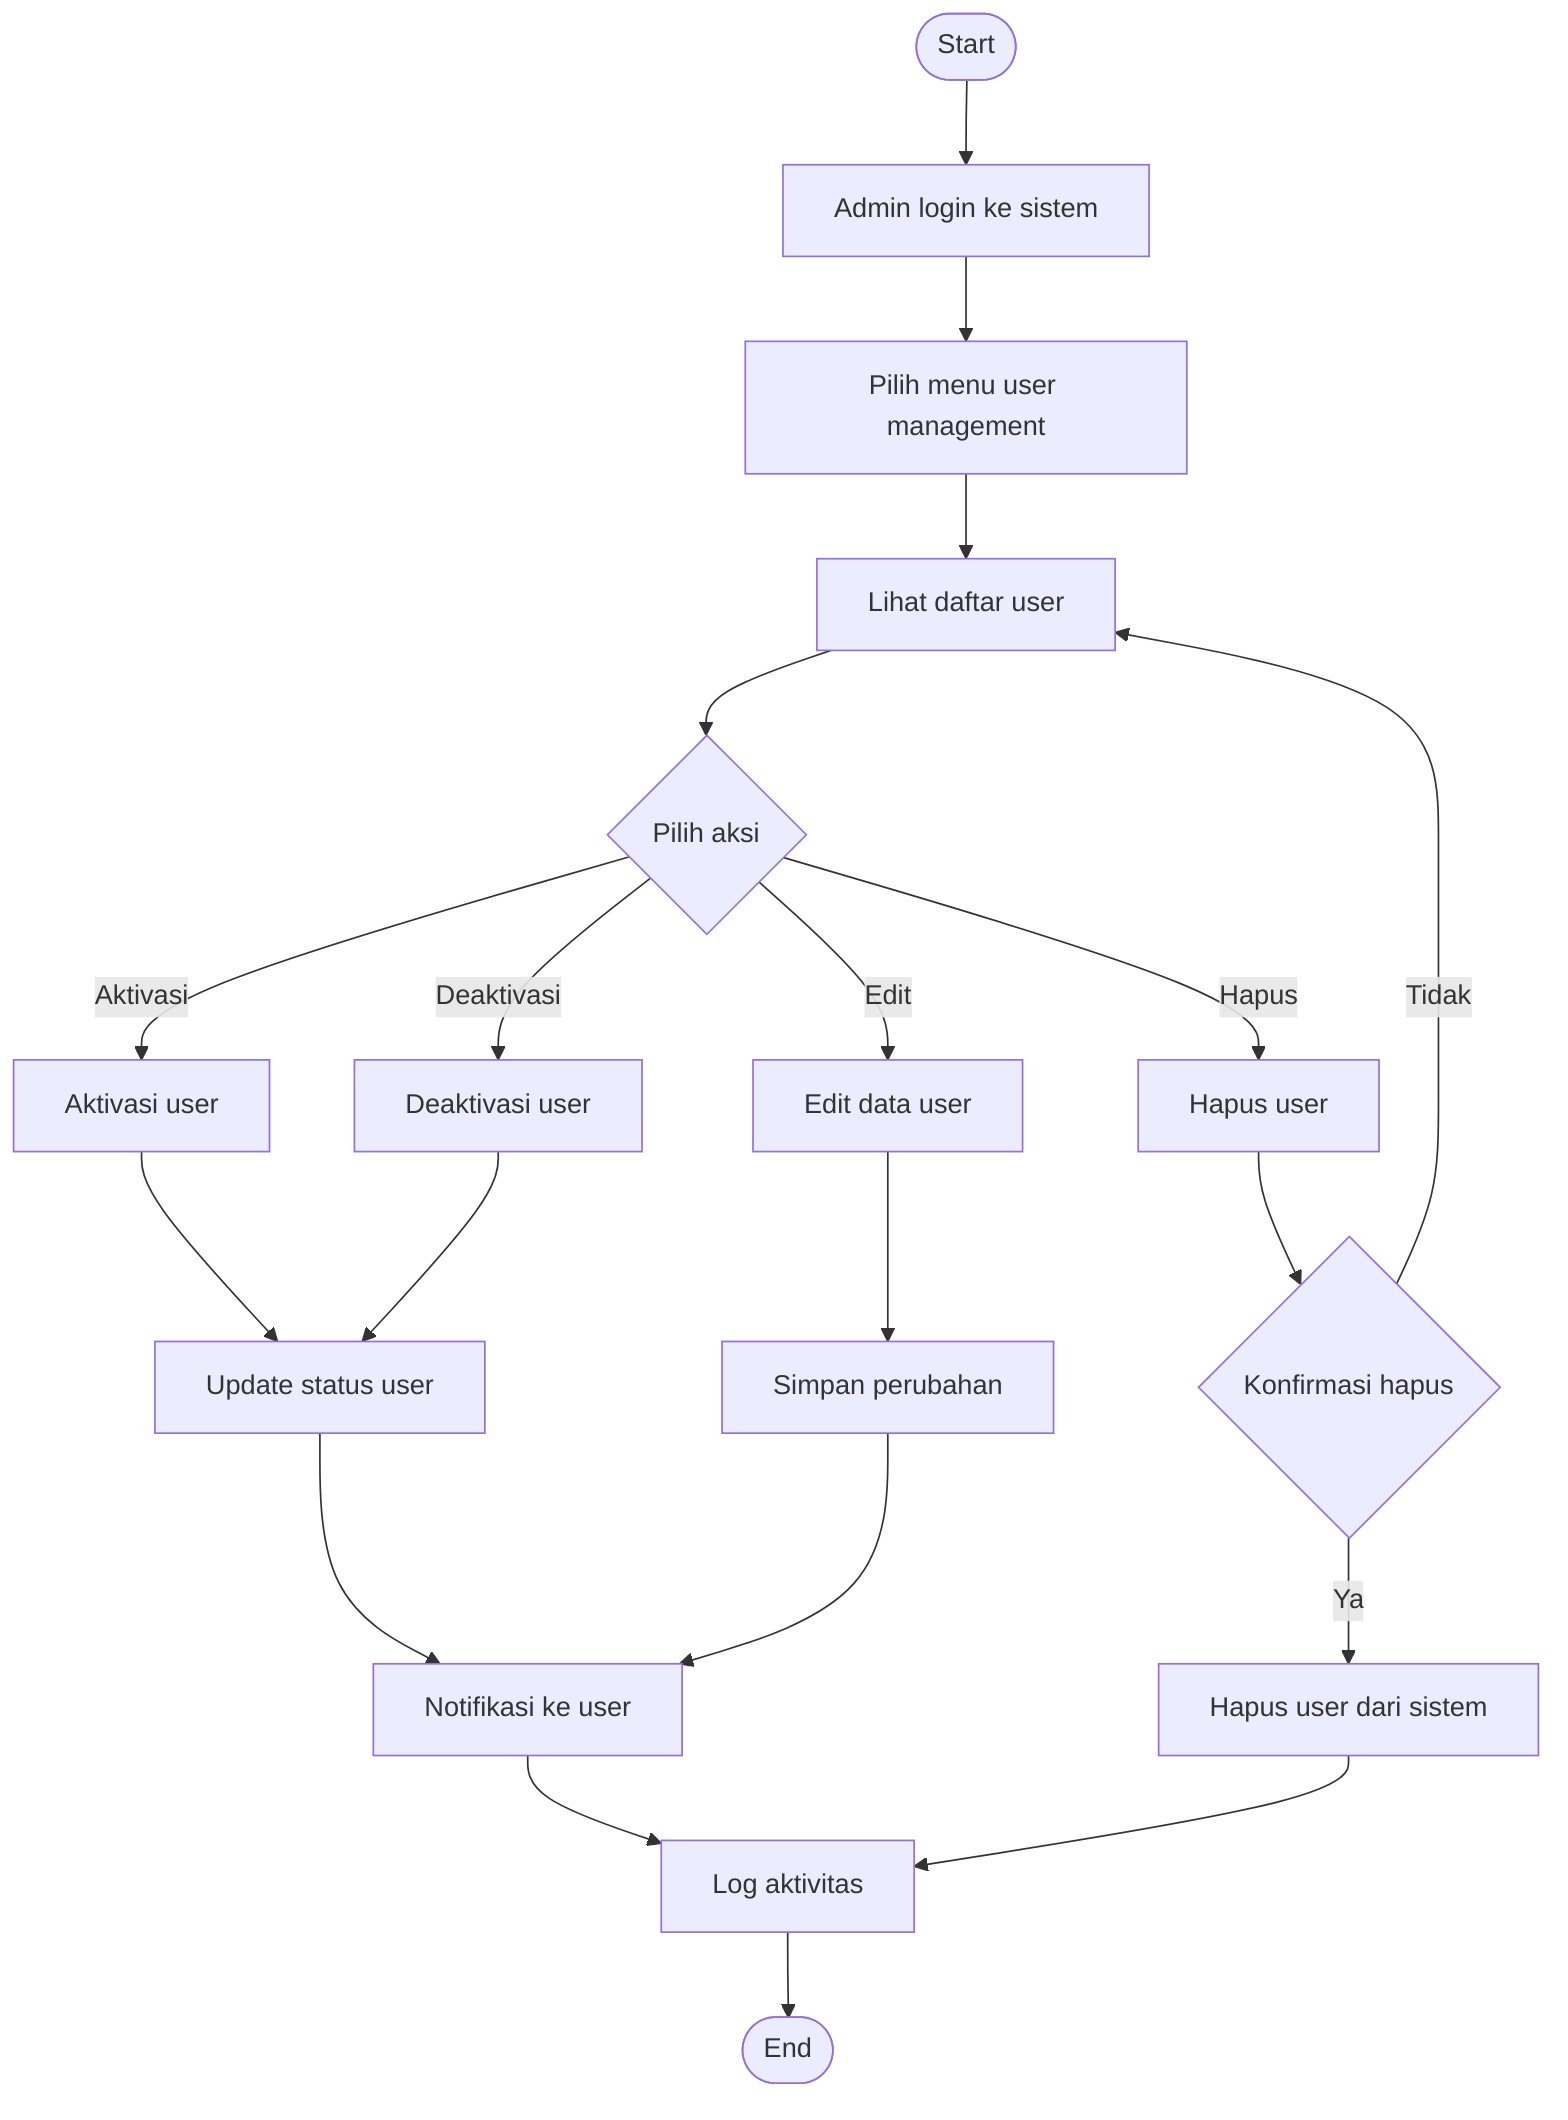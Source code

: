flowchart TD
Start([Start]) --> Login[Admin login ke sistem]
Login --> UserMenu[Pilih menu user management]
UserMenu --> ViewUsers[Lihat daftar user]
ViewUsers --> Action{Pilih aksi}
Action -->|Aktivasi| Activate[Aktivasi user]
Action -->|Deaktivasi| Deactivate[Deaktivasi user]
Action -->|Edit| EditUser[Edit data user]
Action -->|Hapus| DeleteUser[Hapus user]
Activate --> UpdateStatus[Update status user]
Deactivate --> UpdateStatus
EditUser --> SaveChanges[Simpan perubahan]
DeleteUser --> ConfirmDel{Konfirmasi hapus}
ConfirmDel -->|Ya| RemoveUser[Hapus user dari sistem]
ConfirmDel -->|Tidak| ViewUsers
UpdateStatus --> NotifyUser[Notifikasi ke user]
SaveChanges --> NotifyUser
RemoveUser --> LogActivity[Log aktivitas]
NotifyUser --> LogActivity
LogActivity --> End([End])